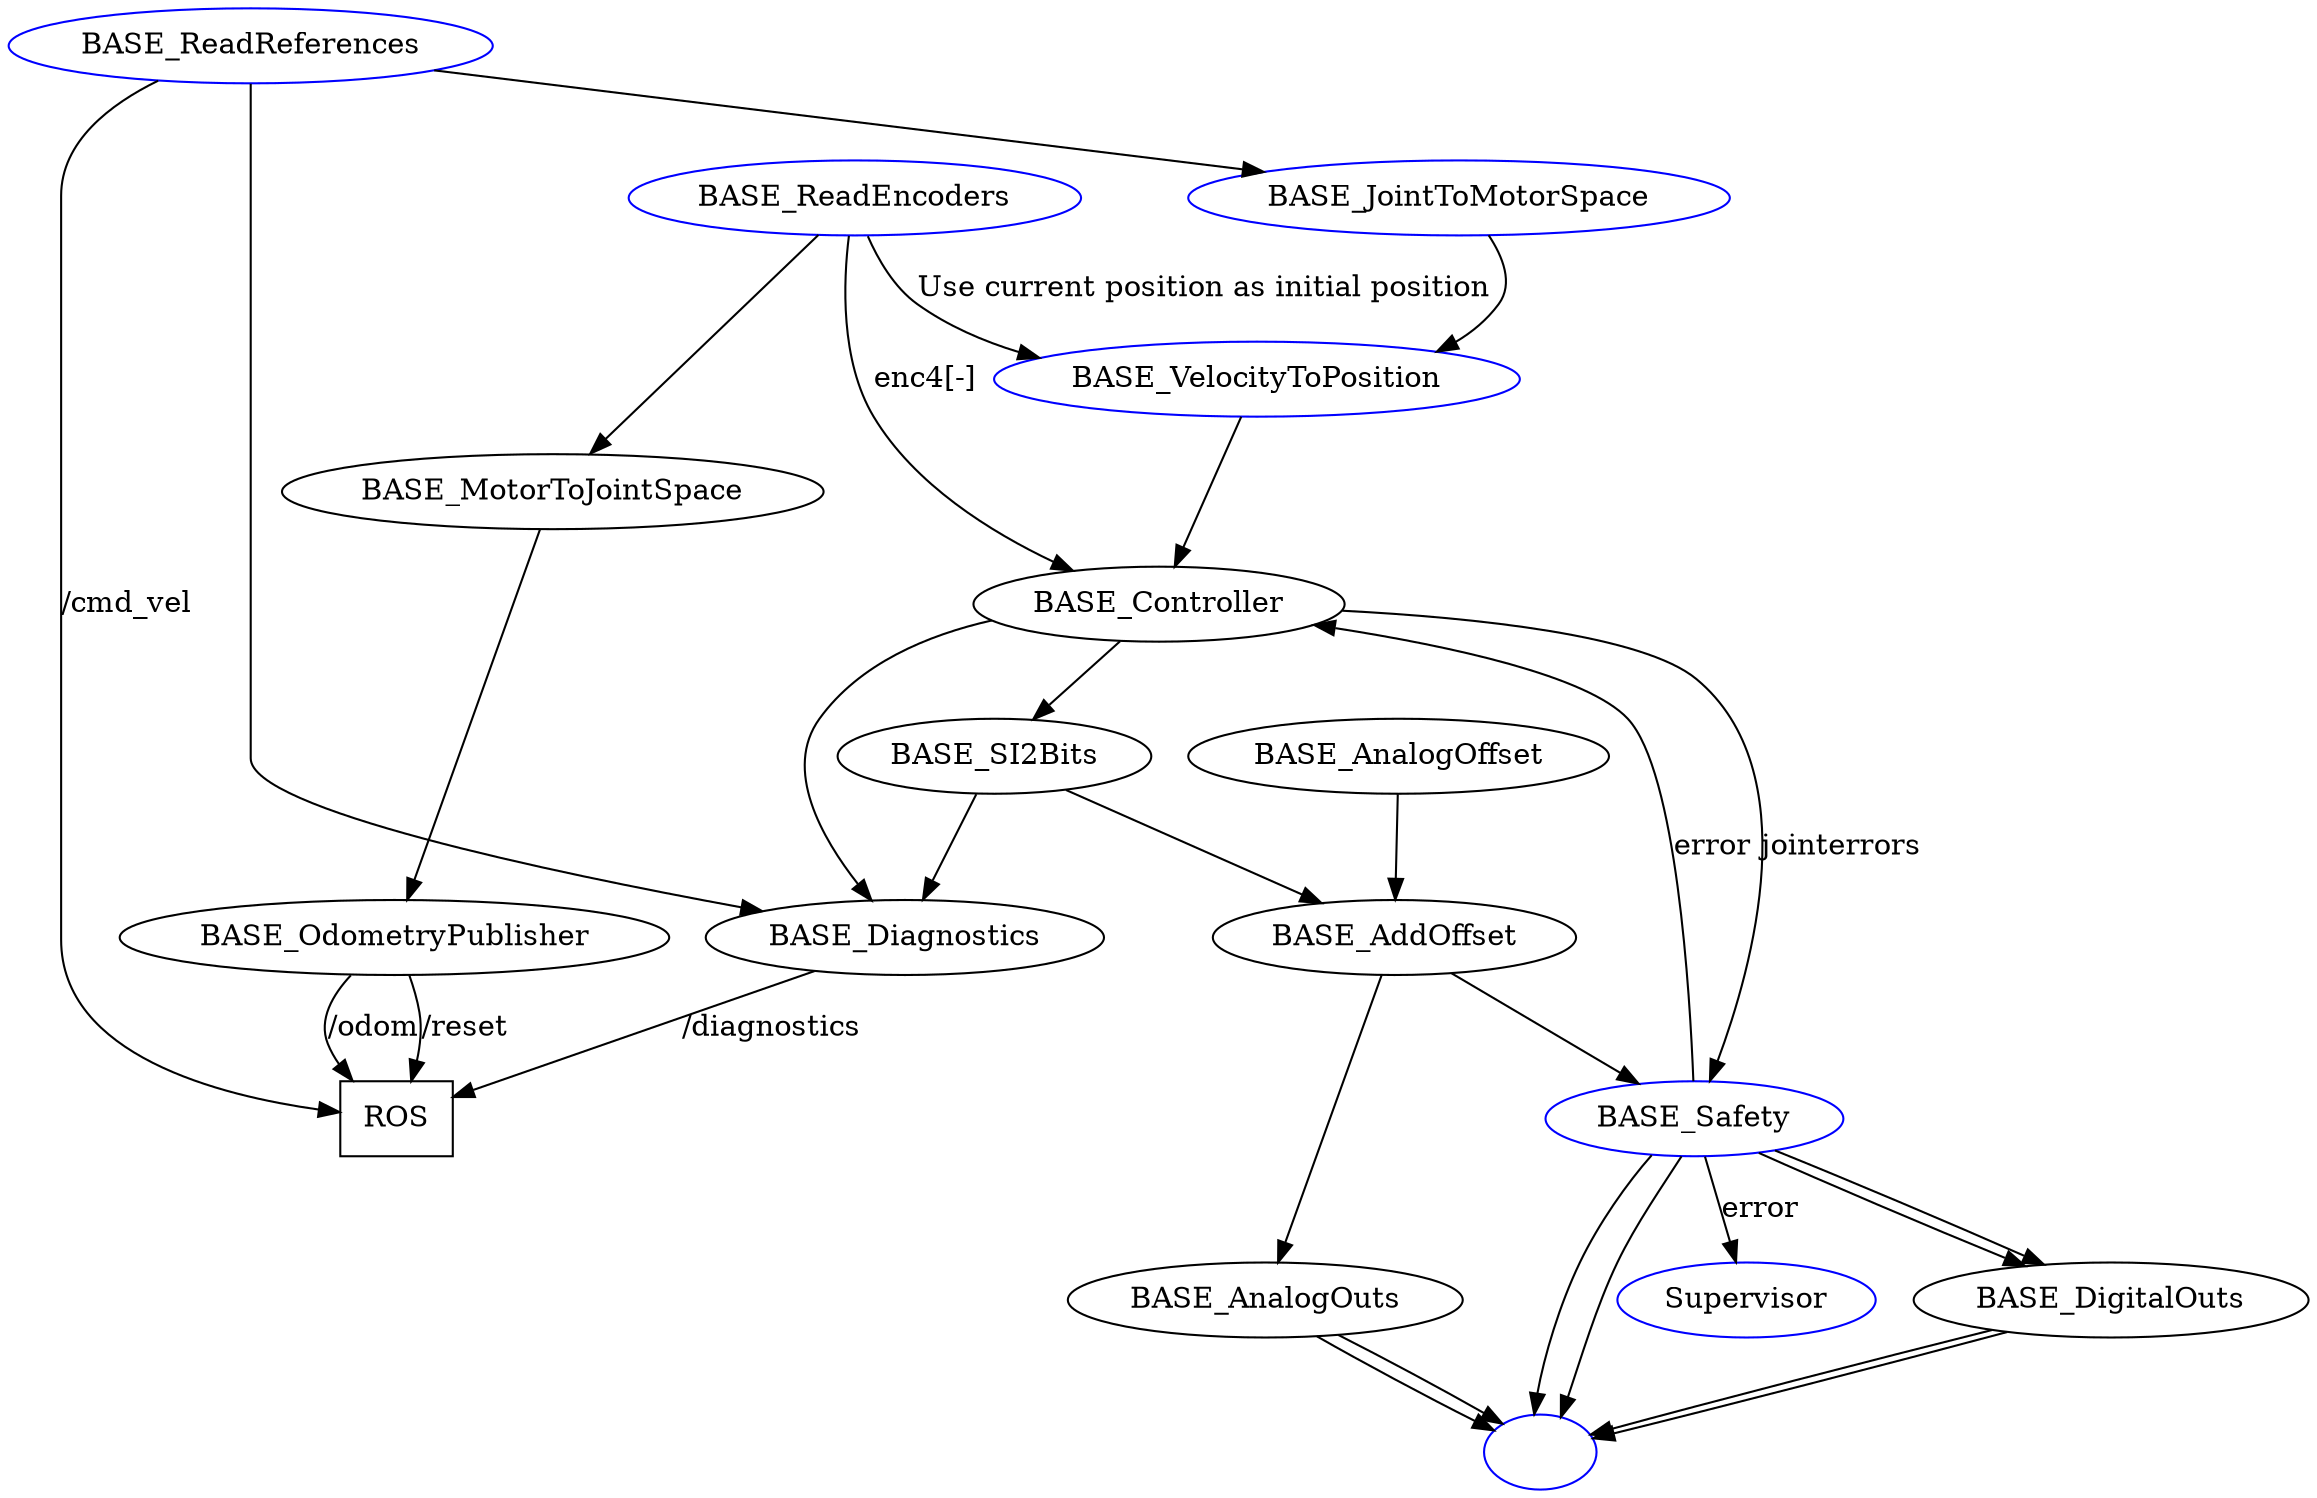 // This file was auto-generated. Please do not edit.
digraph AMIGO_Software_Architecture {
    //rankdir = "LR"

    //ranksep=1.25

    //compound=true

    //ratio=fill

    //orientation = land

    //size = "11.69,8.27"
 // A4
    
node [shape=box];

      "ROS"
node [shape=oval];
   "BASE_Controller"
   "BASE_SI2Bits"
   "BASE_AnalogOffset"
   "BASE_AddOffset"
   "BASE_AnalogOuts"
   "BASE_MotorToJointSpace"
   "BASE_OdometryPublisher"
   "BASE_Diagnostics"
   "BASE_DigitalOuts"

node [shape=oval, color=yellow];

node [shape=oval, color=green];

node [shape=oval, color=blue];
   "BASE_Safety"
   "BASE_ReadReferences"
   "BASE_JointToMotorSpace"
   "BASE_VelocityToPosition"
   "BASE_ReadEncoders" -> "BASE_Controller"  [ label = "enc4[-]" ]; 
   "BASE_Controller" -> "BASE_SI2Bits"  [ label = "" ]; 
   "BASE_SI2Bits" -> "BASE_AddOffset"  [ label = "" ]; 
   "BASE_AnalogOffset" -> "BASE_AddOffset"  [ label = "" ]; 
   "BASE_AddOffset" -> "BASE_AnalogOuts"  [ label = "" ]; 
   "BASE_AnalogOuts" -> ""  [ label = "" ]; 
   "BASE_AnalogOuts" -> ""  [ label = "" ]; 
   "BASE_Controller" -> "BASE_Safety"  [ label = "jointerrors" ]; 
   "BASE_AddOffset" -> "BASE_Safety"  [ label = "" ]; 
   "BASE_Safety" -> "Supervisor"  [ label = "error" ]; 
   "BASE_Safety" -> "BASE_Controller"  [ label = "error" ]; 
   "BASE_Safety" -> ""  [ label = "" ]; 
   "BASE_Safety" -> ""  [ label = "" ]; 
   "BASE_Safety" -> "BASE_DigitalOuts"  [ label = "" ]; 
   "BASE_Safety" -> "BASE_DigitalOuts"  [ label = "" ]; 
   "BASE_DigitalOuts" -> ""  [ label = "" ]; 
   "BASE_DigitalOuts" -> ""  [ label = "" ]; 
   "BASE_ReadReferences" -> "ROS"  [ label = "/cmd_vel" ]; 
   "BASE_ReadReferences" -> "BASE_JointToMotorSpace"  [ label = "" ]; 
   "BASE_ReadEncoders" -> "BASE_VelocityToPosition"  [ label = "Use current position as initial position" ]; 
   "BASE_JointToMotorSpace" -> "BASE_VelocityToPosition"  [ label = "" ]; 
   "BASE_VelocityToPosition" -> "BASE_Controller"  [ label = "" ]; 
   "BASE_ReadEncoders" -> "BASE_MotorToJointSpace"  [ label = "" ]; 
   "BASE_MotorToJointSpace" -> "BASE_OdometryPublisher"  [ label = "" ]; 
   "BASE_OdometryPublisher" -> "ROS"  [ label = "/odom" ]; 
   "BASE_OdometryPublisher" -> "ROS"  [ label = "/reset" ]; 
   "BASE_ReadReferences" -> "BASE_Diagnostics"  [ label = "" ]; 
   "BASE_Controller" -> "BASE_Diagnostics"  [ label = "" ]; 
   "BASE_SI2Bits" -> "BASE_Diagnostics"  [ label = "" ]; 
   "BASE_Diagnostics" -> "ROS"  [ label = "/diagnostics" ]; 
}